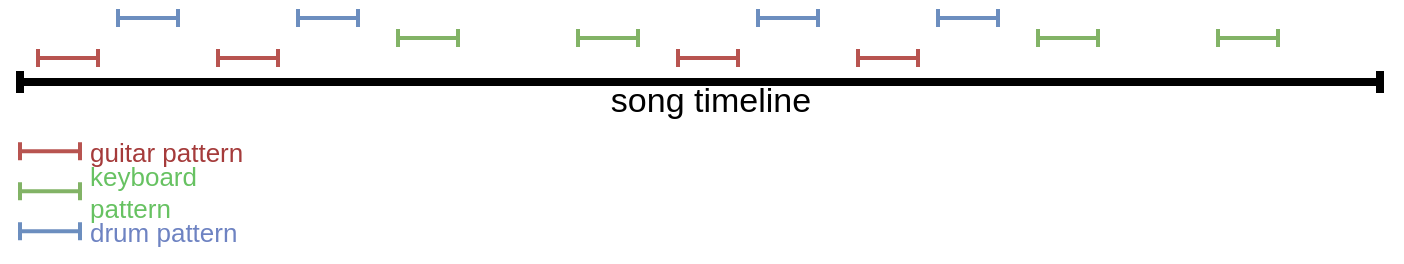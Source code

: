 <mxfile version="25.0.1">
  <diagram name="Page-1" id="TjiBL3XmjO_udOqTvaTY">
    <mxGraphModel dx="664" dy="384" grid="1" gridSize="10" guides="1" tooltips="1" connect="1" arrows="1" fold="1" page="1" pageScale="1" pageWidth="850" pageHeight="1100" math="0" shadow="0">
      <root>
        <mxCell id="0" />
        <mxCell id="1" parent="0" />
        <mxCell id="QmPn03PUYMqEwBN5ETS5-2" value="" style="endArrow=baseDash;startArrow=baseDash;html=1;rounded=0;startFill=0;endFill=0;strokeWidth=2;fillColor=#f8cecc;strokeColor=#b85450;" edge="1" parent="1">
          <mxGeometry width="50" height="50" relative="1" as="geometry">
            <mxPoint x="89" y="108" as="sourcePoint" />
            <mxPoint x="119" y="108" as="targetPoint" />
          </mxGeometry>
        </mxCell>
        <mxCell id="QmPn03PUYMqEwBN5ETS5-3" value="" style="endArrow=baseDash;startArrow=baseDash;html=1;rounded=0;startFill=0;endFill=0;strokeWidth=2;fillColor=#f8cecc;strokeColor=#b85450;" edge="1" parent="1">
          <mxGeometry width="50" height="50" relative="1" as="geometry">
            <mxPoint x="179" y="108" as="sourcePoint" />
            <mxPoint x="209" y="108" as="targetPoint" />
          </mxGeometry>
        </mxCell>
        <mxCell id="QmPn03PUYMqEwBN5ETS5-4" value="" style="endArrow=baseDash;startArrow=baseDash;html=1;rounded=0;startFill=0;endFill=0;strokeWidth=2;fillColor=#f8cecc;strokeColor=#b85450;" edge="1" parent="1">
          <mxGeometry width="50" height="50" relative="1" as="geometry">
            <mxPoint x="409" y="108" as="sourcePoint" />
            <mxPoint x="439" y="108" as="targetPoint" />
          </mxGeometry>
        </mxCell>
        <mxCell id="QmPn03PUYMqEwBN5ETS5-6" value="" style="endArrow=baseDash;startArrow=baseDash;html=1;rounded=0;startFill=0;endFill=0;strokeWidth=2;fillColor=#f8cecc;strokeColor=#b85450;" edge="1" parent="1">
          <mxGeometry width="50" height="50" relative="1" as="geometry">
            <mxPoint x="499" y="108" as="sourcePoint" />
            <mxPoint x="529" y="108" as="targetPoint" />
          </mxGeometry>
        </mxCell>
        <mxCell id="QmPn03PUYMqEwBN5ETS5-7" value="" style="endArrow=baseDash;startArrow=baseDash;html=1;rounded=0;startFill=0;endFill=0;strokeWidth=2;fillColor=#d5e8d4;strokeColor=#82b366;" edge="1" parent="1">
          <mxGeometry width="50" height="50" relative="1" as="geometry">
            <mxPoint x="269" y="98" as="sourcePoint" />
            <mxPoint x="299" y="98" as="targetPoint" />
          </mxGeometry>
        </mxCell>
        <mxCell id="QmPn03PUYMqEwBN5ETS5-8" value="" style="endArrow=baseDash;startArrow=baseDash;html=1;rounded=0;startFill=0;endFill=0;strokeWidth=2;fillColor=#d5e8d4;strokeColor=#82b366;" edge="1" parent="1">
          <mxGeometry width="50" height="50" relative="1" as="geometry">
            <mxPoint x="359" y="98" as="sourcePoint" />
            <mxPoint x="389" y="98" as="targetPoint" />
          </mxGeometry>
        </mxCell>
        <mxCell id="QmPn03PUYMqEwBN5ETS5-9" value="" style="endArrow=baseDash;startArrow=baseDash;html=1;rounded=0;startFill=0;endFill=0;strokeWidth=2;fillColor=#d5e8d4;strokeColor=#82b366;" edge="1" parent="1">
          <mxGeometry width="50" height="50" relative="1" as="geometry">
            <mxPoint x="589" y="98" as="sourcePoint" />
            <mxPoint x="619" y="98" as="targetPoint" />
          </mxGeometry>
        </mxCell>
        <mxCell id="QmPn03PUYMqEwBN5ETS5-10" value="" style="endArrow=baseDash;startArrow=baseDash;html=1;rounded=0;startFill=0;endFill=0;strokeWidth=2;fillColor=#d5e8d4;strokeColor=#82b366;" edge="1" parent="1">
          <mxGeometry width="50" height="50" relative="1" as="geometry">
            <mxPoint x="679" y="98" as="sourcePoint" />
            <mxPoint x="709" y="98" as="targetPoint" />
          </mxGeometry>
        </mxCell>
        <mxCell id="QmPn03PUYMqEwBN5ETS5-11" value="" style="endArrow=baseDash;startArrow=baseDash;html=1;rounded=0;startFill=0;endFill=0;strokeWidth=2;fillColor=#dae8fc;strokeColor=#6c8ebf;" edge="1" parent="1">
          <mxGeometry width="50" height="50" relative="1" as="geometry">
            <mxPoint x="129" y="88" as="sourcePoint" />
            <mxPoint x="159" y="88" as="targetPoint" />
          </mxGeometry>
        </mxCell>
        <mxCell id="QmPn03PUYMqEwBN5ETS5-12" value="" style="endArrow=baseDash;startArrow=baseDash;html=1;rounded=0;startFill=0;endFill=0;strokeWidth=2;fillColor=#dae8fc;strokeColor=#6c8ebf;" edge="1" parent="1">
          <mxGeometry width="50" height="50" relative="1" as="geometry">
            <mxPoint x="219" y="88" as="sourcePoint" />
            <mxPoint x="249" y="88" as="targetPoint" />
          </mxGeometry>
        </mxCell>
        <mxCell id="QmPn03PUYMqEwBN5ETS5-13" value="" style="endArrow=baseDash;startArrow=baseDash;html=1;rounded=0;startFill=0;endFill=0;strokeWidth=2;fillColor=#dae8fc;strokeColor=#6c8ebf;" edge="1" parent="1">
          <mxGeometry width="50" height="50" relative="1" as="geometry">
            <mxPoint x="449" y="88" as="sourcePoint" />
            <mxPoint x="479" y="88" as="targetPoint" />
          </mxGeometry>
        </mxCell>
        <mxCell id="QmPn03PUYMqEwBN5ETS5-14" value="" style="endArrow=baseDash;startArrow=baseDash;html=1;rounded=0;startFill=0;endFill=0;strokeWidth=2;fillColor=#dae8fc;strokeColor=#6c8ebf;" edge="1" parent="1">
          <mxGeometry width="50" height="50" relative="1" as="geometry">
            <mxPoint x="539" y="88" as="sourcePoint" />
            <mxPoint x="569" y="88" as="targetPoint" />
          </mxGeometry>
        </mxCell>
        <mxCell id="QmPn03PUYMqEwBN5ETS5-1" value="" style="endArrow=baseDash;startArrow=baseDash;html=1;rounded=0;startFill=0;endFill=0;strokeWidth=4;" edge="1" parent="1">
          <mxGeometry width="50" height="50" relative="1" as="geometry">
            <mxPoint x="80" y="120" as="sourcePoint" />
            <mxPoint x="760" y="120" as="targetPoint" />
          </mxGeometry>
        </mxCell>
        <mxCell id="QmPn03PUYMqEwBN5ETS5-5" value="&lt;font style=&quot;font-size: 17px;&quot;&gt;song timeline&lt;/font&gt;" style="edgeLabel;html=1;align=center;verticalAlign=middle;resizable=0;points=[];labelBackgroundColor=none;" vertex="1" connectable="0" parent="QmPn03PUYMqEwBN5ETS5-1">
          <mxGeometry x="-0.15" y="-5" relative="1" as="geometry">
            <mxPoint x="56" y="5" as="offset" />
          </mxGeometry>
        </mxCell>
        <mxCell id="QmPn03PUYMqEwBN5ETS5-15" value="" style="endArrow=baseDash;startArrow=baseDash;html=1;rounded=0;startFill=0;endFill=0;strokeWidth=2;fillColor=#f8cecc;strokeColor=#b85450;" edge="1" parent="1">
          <mxGeometry width="50" height="50" relative="1" as="geometry">
            <mxPoint x="80" y="154.62" as="sourcePoint" />
            <mxPoint x="110" y="154.62" as="targetPoint" />
          </mxGeometry>
        </mxCell>
        <mxCell id="QmPn03PUYMqEwBN5ETS5-16" value="&lt;font style=&quot;font-size: 13px;&quot; color=&quot;#a53b3b&quot;&gt;guitar pattern&lt;/font&gt;" style="text;html=1;align=left;verticalAlign=middle;whiteSpace=wrap;rounded=0;" vertex="1" parent="1">
          <mxGeometry x="113" y="140" width="80" height="30" as="geometry" />
        </mxCell>
        <mxCell id="QmPn03PUYMqEwBN5ETS5-19" value="" style="endArrow=baseDash;startArrow=baseDash;html=1;rounded=0;startFill=0;endFill=0;strokeWidth=2;fillColor=#d5e8d4;strokeColor=#82b366;" edge="1" parent="1">
          <mxGeometry width="50" height="50" relative="1" as="geometry">
            <mxPoint x="80" y="174.62" as="sourcePoint" />
            <mxPoint x="110" y="174.62" as="targetPoint" />
          </mxGeometry>
        </mxCell>
        <mxCell id="QmPn03PUYMqEwBN5ETS5-20" value="&lt;font style=&quot;font-size: 13px;&quot; color=&quot;#67c262&quot;&gt;keyboard pattern&lt;/font&gt;" style="text;html=1;align=left;verticalAlign=middle;whiteSpace=wrap;rounded=0;" vertex="1" parent="1">
          <mxGeometry x="113" y="160" width="97" height="30" as="geometry" />
        </mxCell>
        <mxCell id="QmPn03PUYMqEwBN5ETS5-21" value="" style="endArrow=baseDash;startArrow=baseDash;html=1;rounded=0;startFill=0;endFill=0;strokeWidth=2;fillColor=#dae8fc;strokeColor=#6c8ebf;" edge="1" parent="1">
          <mxGeometry width="50" height="50" relative="1" as="geometry">
            <mxPoint x="80" y="194.62" as="sourcePoint" />
            <mxPoint x="110" y="194.62" as="targetPoint" />
          </mxGeometry>
        </mxCell>
        <mxCell id="QmPn03PUYMqEwBN5ETS5-22" value="&lt;font style=&quot;font-size: 13px;&quot; color=&quot;#6e83c2&quot;&gt;drum pattern&lt;/font&gt;" style="text;html=1;align=left;verticalAlign=middle;whiteSpace=wrap;rounded=0;" vertex="1" parent="1">
          <mxGeometry x="113" y="180" width="80" height="30" as="geometry" />
        </mxCell>
      </root>
    </mxGraphModel>
  </diagram>
</mxfile>
